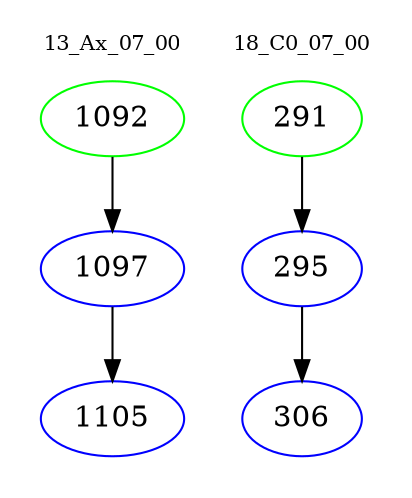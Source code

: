 digraph{
subgraph cluster_0 {
color = white
label = "13_Ax_07_00";
fontsize=10;
T0_1092 [label="1092", color="green"]
T0_1092 -> T0_1097 [color="black"]
T0_1097 [label="1097", color="blue"]
T0_1097 -> T0_1105 [color="black"]
T0_1105 [label="1105", color="blue"]
}
subgraph cluster_1 {
color = white
label = "18_C0_07_00";
fontsize=10;
T1_291 [label="291", color="green"]
T1_291 -> T1_295 [color="black"]
T1_295 [label="295", color="blue"]
T1_295 -> T1_306 [color="black"]
T1_306 [label="306", color="blue"]
}
}
